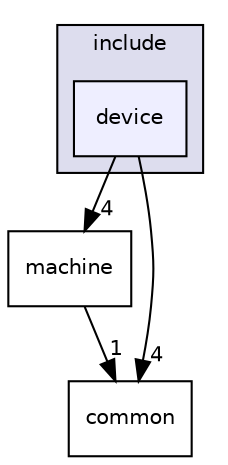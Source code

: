 digraph "include/device" {
  bgcolor=transparent;
  compound=true
  node [ fontsize="10", fontname="Helvetica"];
  edge [ labelfontsize="10", labelfontname="Helvetica"];
  subgraph clusterdir_d44c64559bbebec7f509842c48db8b23 {
    graph [ bgcolor="#ddddee", pencolor="black", label="include" fontname="Helvetica", fontsize="10", URL="dir_d44c64559bbebec7f509842c48db8b23.html"]
  dir_00639e50a5e06ba932c41b2ae621276d [shape=box, label="device", style="filled", fillcolor="#eeeeff", pencolor="black", URL="dir_00639e50a5e06ba932c41b2ae621276d.html"];
  }
  dir_c25c118f76a81c77ceea021073727baa [shape=box label="machine" URL="dir_c25c118f76a81c77ceea021073727baa.html"];
  dir_0966d06610f72609fd9aa4979c2b5a92 [shape=box label="common" URL="dir_0966d06610f72609fd9aa4979c2b5a92.html"];
  dir_00639e50a5e06ba932c41b2ae621276d->dir_c25c118f76a81c77ceea021073727baa [headlabel="4", labeldistance=1.5 headhref="dir_000002_000005.html"];
  dir_00639e50a5e06ba932c41b2ae621276d->dir_0966d06610f72609fd9aa4979c2b5a92 [headlabel="4", labeldistance=1.5 headhref="dir_000002_000001.html"];
  dir_c25c118f76a81c77ceea021073727baa->dir_0966d06610f72609fd9aa4979c2b5a92 [headlabel="1", labeldistance=1.5 headhref="dir_000005_000001.html"];
}
